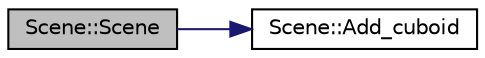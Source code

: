 digraph "Scene::Scene"
{
 // LATEX_PDF_SIZE
  edge [fontname="Helvetica",fontsize="10",labelfontname="Helvetica",labelfontsize="10"];
  node [fontname="Helvetica",fontsize="10",shape=record];
  rankdir="LR";
  Node1 [label="Scene::Scene",height=0.2,width=0.4,color="black", fillcolor="grey75", style="filled", fontcolor="black",tooltip=" "];
  Node1 -> Node2 [color="midnightblue",fontsize="10",style="solid",fontname="Helvetica"];
  Node2 [label="Scene::Add_cuboid",height=0.2,width=0.4,color="black", fillcolor="white", style="filled",URL="$class_scene.html#a0c67bd73e54c31b4d12d8b16cf07c503",tooltip=" "];
}
